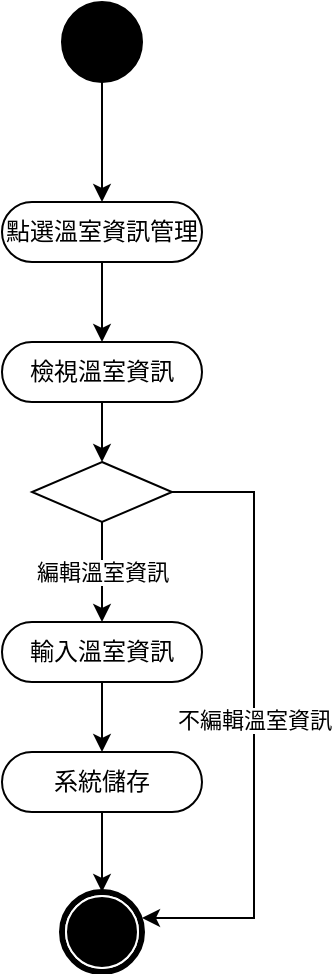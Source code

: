 <mxfile version="12.9.13" type="device"><diagram id="SrDK5cBB0YcqXEWDU9fV" name="第1頁"><mxGraphModel dx="1086" dy="806" grid="1" gridSize="10" guides="1" tooltips="1" connect="1" arrows="1" fold="1" page="1" pageScale="1" pageWidth="827" pageHeight="1169" math="0" shadow="0"><root><mxCell id="0"/><mxCell id="1" parent="0"/><mxCell id="B_6YSzKXKL9F5fftzryy-1" style="edgeStyle=orthogonalEdgeStyle;rounded=0;orthogonalLoop=1;jettySize=auto;html=1;entryX=0.5;entryY=0;entryDx=0;entryDy=0;" edge="1" parent="1" source="B_6YSzKXKL9F5fftzryy-2" target="B_6YSzKXKL9F5fftzryy-3"><mxGeometry relative="1" as="geometry"><mxPoint x="414" y="260" as="targetPoint"/></mxGeometry></mxCell><mxCell id="B_6YSzKXKL9F5fftzryy-2" value="" style="ellipse;whiteSpace=wrap;html=1;rounded=0;shadow=0;comic=0;labelBackgroundColor=none;strokeWidth=1;fillColor=#000000;fontFamily=Verdana;fontSize=12;align=center;" vertex="1" parent="1"><mxGeometry x="394" y="210" width="40" height="40" as="geometry"/></mxCell><mxCell id="B_6YSzKXKL9F5fftzryy-3" value="點選溫室資訊管理" style="rounded=1;whiteSpace=wrap;html=1;shadow=0;comic=0;labelBackgroundColor=none;strokeWidth=1;fontFamily=Verdana;fontSize=12;align=center;arcSize=50;" vertex="1" parent="1"><mxGeometry x="364" y="310" width="100" height="30" as="geometry"/></mxCell><mxCell id="B_6YSzKXKL9F5fftzryy-4" style="edgeStyle=orthogonalEdgeStyle;rounded=0;orthogonalLoop=1;jettySize=auto;html=1;entryX=0.5;entryY=0;entryDx=0;entryDy=0;exitX=0.5;exitY=1;exitDx=0;exitDy=0;" edge="1" parent="1" source="B_6YSzKXKL9F5fftzryy-3" target="B_6YSzKXKL9F5fftzryy-8"><mxGeometry relative="1" as="geometry"><mxPoint x="341" y="365" as="sourcePoint"/><mxPoint x="414" y="370" as="targetPoint"/></mxGeometry></mxCell><mxCell id="B_6YSzKXKL9F5fftzryy-5" value="" style="shape=mxgraph.bpmn.shape;html=1;verticalLabelPosition=bottom;labelBackgroundColor=#ffffff;verticalAlign=top;perimeter=ellipsePerimeter;outline=end;symbol=terminate;rounded=0;shadow=0;comic=0;strokeWidth=1;fontFamily=Verdana;fontSize=12;align=center;" vertex="1" parent="1"><mxGeometry x="394" y="655" width="40" height="40" as="geometry"/></mxCell><mxCell id="B_6YSzKXKL9F5fftzryy-6" value="編輯溫室資訊" style="edgeStyle=orthogonalEdgeStyle;rounded=0;orthogonalLoop=1;jettySize=auto;html=1;exitX=0.5;exitY=1;exitDx=0;exitDy=0;entryX=0.5;entryY=0;entryDx=0;entryDy=0;" edge="1" parent="1" source="B_6YSzKXKL9F5fftzryy-12" target="B_6YSzKXKL9F5fftzryy-14"><mxGeometry relative="1" as="geometry"><mxPoint x="414" y="520" as="targetPoint"/><mxPoint x="414" y="585" as="sourcePoint"/></mxGeometry></mxCell><mxCell id="B_6YSzKXKL9F5fftzryy-7" style="edgeStyle=orthogonalEdgeStyle;rounded=0;orthogonalLoop=1;jettySize=auto;html=1;entryX=0.5;entryY=0;entryDx=0;entryDy=0;" edge="1" parent="1" source="B_6YSzKXKL9F5fftzryy-8" target="B_6YSzKXKL9F5fftzryy-12"><mxGeometry relative="1" as="geometry"/></mxCell><mxCell id="B_6YSzKXKL9F5fftzryy-8" value="檢視溫室資訊" style="rounded=1;whiteSpace=wrap;html=1;shadow=0;comic=0;labelBackgroundColor=none;strokeWidth=1;fontFamily=Verdana;fontSize=12;align=center;arcSize=50;" vertex="1" parent="1"><mxGeometry x="364" y="380" width="100" height="30" as="geometry"/></mxCell><mxCell id="B_6YSzKXKL9F5fftzryy-9" style="edgeStyle=orthogonalEdgeStyle;rounded=0;orthogonalLoop=1;jettySize=auto;html=1;entryX=0.5;entryY=0;entryDx=0;entryDy=0;" edge="1" parent="1" source="B_6YSzKXKL9F5fftzryy-10" target="B_6YSzKXKL9F5fftzryy-5"><mxGeometry relative="1" as="geometry"/></mxCell><mxCell id="B_6YSzKXKL9F5fftzryy-10" value="系統儲存" style="rounded=1;whiteSpace=wrap;html=1;shadow=0;comic=0;labelBackgroundColor=none;strokeWidth=1;fontFamily=Verdana;fontSize=12;align=center;arcSize=50;" vertex="1" parent="1"><mxGeometry x="364" y="585" width="100" height="30" as="geometry"/></mxCell><mxCell id="B_6YSzKXKL9F5fftzryy-11" value="不編輯溫室資訊" style="edgeStyle=orthogonalEdgeStyle;rounded=0;orthogonalLoop=1;jettySize=auto;html=1;entryX=1;entryY=0.325;entryDx=0;entryDy=0;entryPerimeter=0;" edge="1" parent="1" source="B_6YSzKXKL9F5fftzryy-12" target="B_6YSzKXKL9F5fftzryy-5"><mxGeometry relative="1" as="geometry"><Array as="points"><mxPoint x="490" y="455"/><mxPoint x="490" y="668"/></Array></mxGeometry></mxCell><mxCell id="B_6YSzKXKL9F5fftzryy-12" value="" style="rhombus;whiteSpace=wrap;html=1;" vertex="1" parent="1"><mxGeometry x="379" y="440" width="70" height="30" as="geometry"/></mxCell><mxCell id="B_6YSzKXKL9F5fftzryy-13" style="edgeStyle=orthogonalEdgeStyle;rounded=0;orthogonalLoop=1;jettySize=auto;html=1;entryX=0.5;entryY=0;entryDx=0;entryDy=0;" edge="1" parent="1" source="B_6YSzKXKL9F5fftzryy-14" target="B_6YSzKXKL9F5fftzryy-10"><mxGeometry relative="1" as="geometry"/></mxCell><mxCell id="B_6YSzKXKL9F5fftzryy-14" value="輸入溫室資訊" style="rounded=1;whiteSpace=wrap;html=1;shadow=0;comic=0;labelBackgroundColor=none;strokeWidth=1;fontFamily=Verdana;fontSize=12;align=center;arcSize=50;" vertex="1" parent="1"><mxGeometry x="364" y="520" width="100" height="30" as="geometry"/></mxCell></root></mxGraphModel></diagram></mxfile>